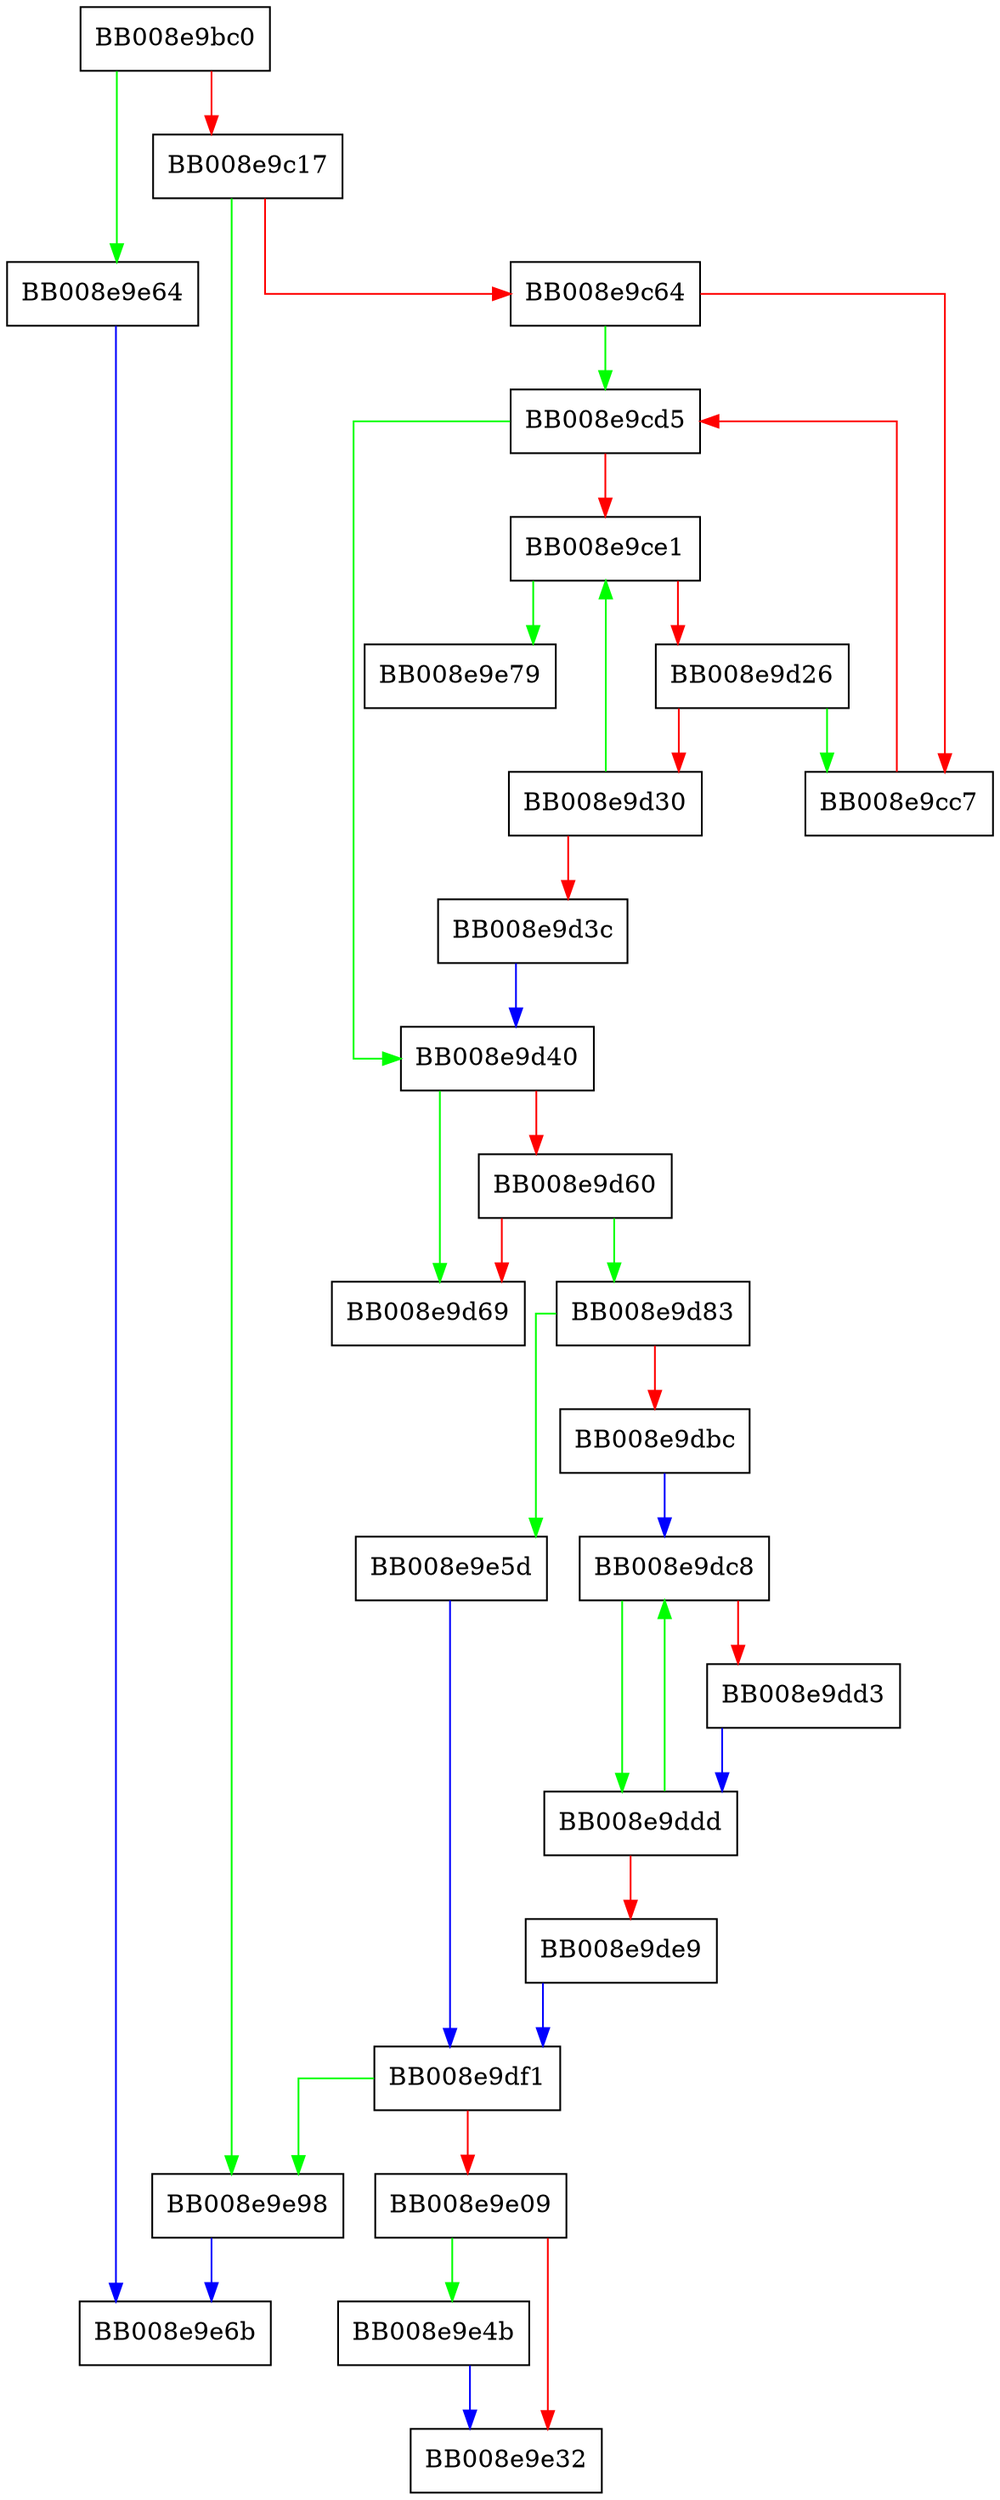 digraph _dl_init_paths {
  node [shape="box"];
  graph [splines=ortho];
  BB008e9bc0 -> BB008e9e64 [color="green"];
  BB008e9bc0 -> BB008e9c17 [color="red"];
  BB008e9c17 -> BB008e9e98 [color="green"];
  BB008e9c17 -> BB008e9c64 [color="red"];
  BB008e9c64 -> BB008e9cd5 [color="green"];
  BB008e9c64 -> BB008e9cc7 [color="red"];
  BB008e9cc7 -> BB008e9cd5 [color="red"];
  BB008e9cd5 -> BB008e9d40 [color="green"];
  BB008e9cd5 -> BB008e9ce1 [color="red"];
  BB008e9ce1 -> BB008e9e79 [color="green"];
  BB008e9ce1 -> BB008e9d26 [color="red"];
  BB008e9d26 -> BB008e9cc7 [color="green"];
  BB008e9d26 -> BB008e9d30 [color="red"];
  BB008e9d30 -> BB008e9ce1 [color="green"];
  BB008e9d30 -> BB008e9d3c [color="red"];
  BB008e9d3c -> BB008e9d40 [color="blue"];
  BB008e9d40 -> BB008e9d69 [color="green"];
  BB008e9d40 -> BB008e9d60 [color="red"];
  BB008e9d60 -> BB008e9d83 [color="green"];
  BB008e9d60 -> BB008e9d69 [color="red"];
  BB008e9d83 -> BB008e9e5d [color="green"];
  BB008e9d83 -> BB008e9dbc [color="red"];
  BB008e9dbc -> BB008e9dc8 [color="blue"];
  BB008e9dc8 -> BB008e9ddd [color="green"];
  BB008e9dc8 -> BB008e9dd3 [color="red"];
  BB008e9dd3 -> BB008e9ddd [color="blue"];
  BB008e9ddd -> BB008e9dc8 [color="green"];
  BB008e9ddd -> BB008e9de9 [color="red"];
  BB008e9de9 -> BB008e9df1 [color="blue"];
  BB008e9df1 -> BB008e9e98 [color="green"];
  BB008e9df1 -> BB008e9e09 [color="red"];
  BB008e9e09 -> BB008e9e4b [color="green"];
  BB008e9e09 -> BB008e9e32 [color="red"];
  BB008e9e4b -> BB008e9e32 [color="blue"];
  BB008e9e5d -> BB008e9df1 [color="blue"];
  BB008e9e64 -> BB008e9e6b [color="blue"];
  BB008e9e98 -> BB008e9e6b [color="blue"];
}